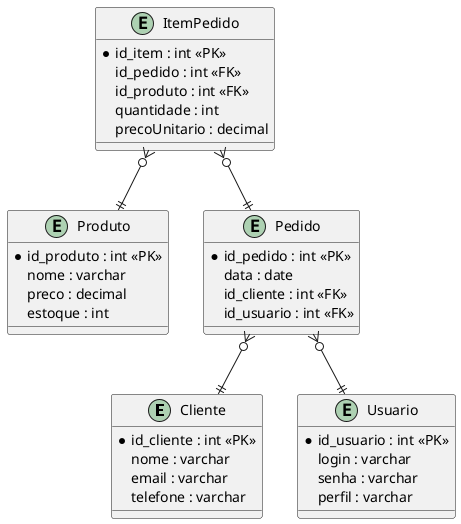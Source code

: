 @startuml
entity Cliente {
  * id_cliente : int <<PK>>
  nome : varchar
  email : varchar
  telefone : varchar
}

entity Produto {
  * id_produto : int <<PK>>
  nome : varchar
  preco : decimal
  estoque : int
}

entity Pedido {
  * id_pedido : int <<PK>>
  data : date
  id_cliente : int <<FK>>
  id_usuario : int <<FK>>
}

entity ItemPedido {
  * id_item : int <<PK>>
  id_pedido : int <<FK>>
  id_produto : int <<FK>>
  quantidade : int
  precoUnitario : decimal
}

entity Usuario {
  * id_usuario : int <<PK>>
  login : varchar
  senha : varchar
  perfil : varchar
}

Pedido }o--|| Cliente
Pedido }o--|| Usuario
ItemPedido }o--|| Pedido
ItemPedido }o--|| Produto
@enduml
